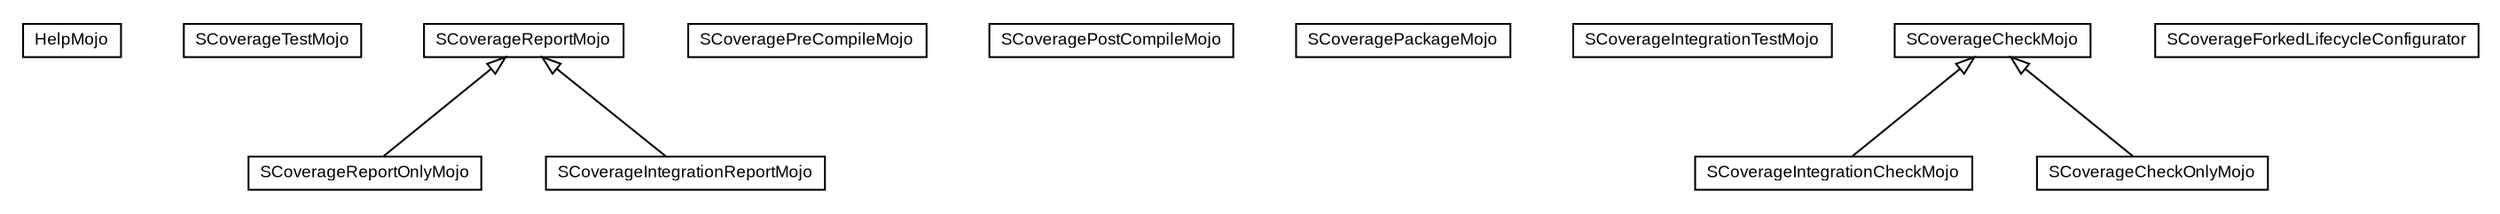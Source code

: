 #!/usr/local/bin/dot
#
# Class diagram 
# Generated by UMLGraph version R5_6-24-gf6e263 (http://www.umlgraph.org/)
#

digraph G {
	edge [fontname="arial",fontsize=10,labelfontname="arial",labelfontsize=10];
	node [fontname="arial",fontsize=10,shape=plaintext];
	nodesep=0.25;
	ranksep=0.5;
	// org.scoverage.plugin.HelpMojo
	c0 [label=<<table title="org.scoverage.plugin.HelpMojo" border="0" cellborder="1" cellspacing="0" cellpadding="2" port="p" href="./HelpMojo.html">
		<tr><td><table border="0" cellspacing="0" cellpadding="1">
<tr><td align="center" balign="center"> HelpMojo </td></tr>
		</table></td></tr>
		</table>>, URL="./HelpMojo.html", fontname="arial", fontcolor="black", fontsize=9.0];
	// org.scoverage.plugin.SCoverageTestMojo
	c1 [label=<<table title="org.scoverage.plugin.SCoverageTestMojo" border="0" cellborder="1" cellspacing="0" cellpadding="2" port="p" href="./SCoverageTestMojo.html">
		<tr><td><table border="0" cellspacing="0" cellpadding="1">
<tr><td align="center" balign="center"> SCoverageTestMojo </td></tr>
		</table></td></tr>
		</table>>, URL="./SCoverageTestMojo.html", fontname="arial", fontcolor="black", fontsize=9.0];
	// org.scoverage.plugin.SCoverageReportOnlyMojo
	c2 [label=<<table title="org.scoverage.plugin.SCoverageReportOnlyMojo" border="0" cellborder="1" cellspacing="0" cellpadding="2" port="p" href="./SCoverageReportOnlyMojo.html">
		<tr><td><table border="0" cellspacing="0" cellpadding="1">
<tr><td align="center" balign="center"> SCoverageReportOnlyMojo </td></tr>
		</table></td></tr>
		</table>>, URL="./SCoverageReportOnlyMojo.html", fontname="arial", fontcolor="black", fontsize=9.0];
	// org.scoverage.plugin.SCoverageReportMojo
	c3 [label=<<table title="org.scoverage.plugin.SCoverageReportMojo" border="0" cellborder="1" cellspacing="0" cellpadding="2" port="p" href="./SCoverageReportMojo.html">
		<tr><td><table border="0" cellspacing="0" cellpadding="1">
<tr><td align="center" balign="center"> SCoverageReportMojo </td></tr>
		</table></td></tr>
		</table>>, URL="./SCoverageReportMojo.html", fontname="arial", fontcolor="black", fontsize=9.0];
	// org.scoverage.plugin.SCoveragePreCompileMojo
	c4 [label=<<table title="org.scoverage.plugin.SCoveragePreCompileMojo" border="0" cellborder="1" cellspacing="0" cellpadding="2" port="p" href="./SCoveragePreCompileMojo.html">
		<tr><td><table border="0" cellspacing="0" cellpadding="1">
<tr><td align="center" balign="center"> SCoveragePreCompileMojo </td></tr>
		</table></td></tr>
		</table>>, URL="./SCoveragePreCompileMojo.html", fontname="arial", fontcolor="black", fontsize=9.0];
	// org.scoverage.plugin.SCoveragePostCompileMojo
	c5 [label=<<table title="org.scoverage.plugin.SCoveragePostCompileMojo" border="0" cellborder="1" cellspacing="0" cellpadding="2" port="p" href="./SCoveragePostCompileMojo.html">
		<tr><td><table border="0" cellspacing="0" cellpadding="1">
<tr><td align="center" balign="center"> SCoveragePostCompileMojo </td></tr>
		</table></td></tr>
		</table>>, URL="./SCoveragePostCompileMojo.html", fontname="arial", fontcolor="black", fontsize=9.0];
	// org.scoverage.plugin.SCoveragePackageMojo
	c6 [label=<<table title="org.scoverage.plugin.SCoveragePackageMojo" border="0" cellborder="1" cellspacing="0" cellpadding="2" port="p" href="./SCoveragePackageMojo.html">
		<tr><td><table border="0" cellspacing="0" cellpadding="1">
<tr><td align="center" balign="center"> SCoveragePackageMojo </td></tr>
		</table></td></tr>
		</table>>, URL="./SCoveragePackageMojo.html", fontname="arial", fontcolor="black", fontsize=9.0];
	// org.scoverage.plugin.SCoverageIntegrationTestMojo
	c7 [label=<<table title="org.scoverage.plugin.SCoverageIntegrationTestMojo" border="0" cellborder="1" cellspacing="0" cellpadding="2" port="p" href="./SCoverageIntegrationTestMojo.html">
		<tr><td><table border="0" cellspacing="0" cellpadding="1">
<tr><td align="center" balign="center"> SCoverageIntegrationTestMojo </td></tr>
		</table></td></tr>
		</table>>, URL="./SCoverageIntegrationTestMojo.html", fontname="arial", fontcolor="black", fontsize=9.0];
	// org.scoverage.plugin.SCoverageIntegrationReportMojo
	c8 [label=<<table title="org.scoverage.plugin.SCoverageIntegrationReportMojo" border="0" cellborder="1" cellspacing="0" cellpadding="2" port="p" href="./SCoverageIntegrationReportMojo.html">
		<tr><td><table border="0" cellspacing="0" cellpadding="1">
<tr><td align="center" balign="center"> SCoverageIntegrationReportMojo </td></tr>
		</table></td></tr>
		</table>>, URL="./SCoverageIntegrationReportMojo.html", fontname="arial", fontcolor="black", fontsize=9.0];
	// org.scoverage.plugin.SCoverageIntegrationCheckMojo
	c9 [label=<<table title="org.scoverage.plugin.SCoverageIntegrationCheckMojo" border="0" cellborder="1" cellspacing="0" cellpadding="2" port="p" href="./SCoverageIntegrationCheckMojo.html">
		<tr><td><table border="0" cellspacing="0" cellpadding="1">
<tr><td align="center" balign="center"> SCoverageIntegrationCheckMojo </td></tr>
		</table></td></tr>
		</table>>, URL="./SCoverageIntegrationCheckMojo.html", fontname="arial", fontcolor="black", fontsize=9.0];
	// org.scoverage.plugin.SCoverageForkedLifecycleConfigurator
	c10 [label=<<table title="org.scoverage.plugin.SCoverageForkedLifecycleConfigurator" border="0" cellborder="1" cellspacing="0" cellpadding="2" port="p" href="./SCoverageForkedLifecycleConfigurator.html">
		<tr><td><table border="0" cellspacing="0" cellpadding="1">
<tr><td align="center" balign="center"> SCoverageForkedLifecycleConfigurator </td></tr>
		</table></td></tr>
		</table>>, URL="./SCoverageForkedLifecycleConfigurator.html", fontname="arial", fontcolor="black", fontsize=9.0];
	// org.scoverage.plugin.SCoverageCheckOnlyMojo
	c11 [label=<<table title="org.scoverage.plugin.SCoverageCheckOnlyMojo" border="0" cellborder="1" cellspacing="0" cellpadding="2" port="p" href="./SCoverageCheckOnlyMojo.html">
		<tr><td><table border="0" cellspacing="0" cellpadding="1">
<tr><td align="center" balign="center"> SCoverageCheckOnlyMojo </td></tr>
		</table></td></tr>
		</table>>, URL="./SCoverageCheckOnlyMojo.html", fontname="arial", fontcolor="black", fontsize=9.0];
	// org.scoverage.plugin.SCoverageCheckMojo
	c12 [label=<<table title="org.scoverage.plugin.SCoverageCheckMojo" border="0" cellborder="1" cellspacing="0" cellpadding="2" port="p" href="./SCoverageCheckMojo.html">
		<tr><td><table border="0" cellspacing="0" cellpadding="1">
<tr><td align="center" balign="center"> SCoverageCheckMojo </td></tr>
		</table></td></tr>
		</table>>, URL="./SCoverageCheckMojo.html", fontname="arial", fontcolor="black", fontsize=9.0];
	//org.scoverage.plugin.SCoverageReportOnlyMojo extends org.scoverage.plugin.SCoverageReportMojo
	c3:p -> c2:p [dir=back,arrowtail=empty];
	//org.scoverage.plugin.SCoverageIntegrationReportMojo extends org.scoverage.plugin.SCoverageReportMojo
	c3:p -> c8:p [dir=back,arrowtail=empty];
	//org.scoverage.plugin.SCoverageIntegrationCheckMojo extends org.scoverage.plugin.SCoverageCheckMojo
	c12:p -> c9:p [dir=back,arrowtail=empty];
	//org.scoverage.plugin.SCoverageCheckOnlyMojo extends org.scoverage.plugin.SCoverageCheckMojo
	c12:p -> c11:p [dir=back,arrowtail=empty];
}

